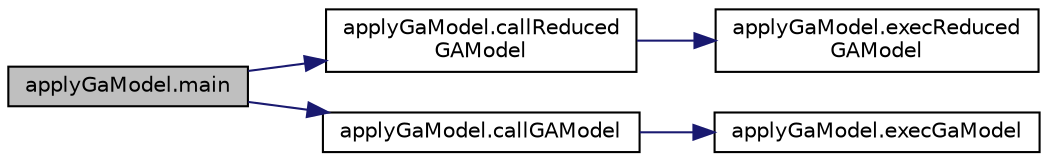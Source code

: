 digraph "applyGaModel.main"
{
  edge [fontname="Helvetica",fontsize="10",labelfontname="Helvetica",labelfontsize="10"];
  node [fontname="Helvetica",fontsize="10",shape=record];
  rankdir="LR";
  Node16 [label="applyGaModel.main",height=0.2,width=0.4,color="black", fillcolor="grey75", style="filled", fontcolor="black"];
  Node16 -> Node17 [color="midnightblue",fontsize="10",style="solid",fontname="Helvetica"];
  Node17 [label="applyGaModel.callReduced\lGAModel",height=0.2,width=0.4,color="black", fillcolor="white", style="filled",URL="$namespaceapply_ga_model.html#a114bca108bfb9f8c99faec2ad523fff0"];
  Node17 -> Node18 [color="midnightblue",fontsize="10",style="solid",fontname="Helvetica"];
  Node18 [label="applyGaModel.execReduced\lGAModel",height=0.2,width=0.4,color="black", fillcolor="white", style="filled",URL="$namespaceapply_ga_model.html#a46ca0d0c0b7f182095423eabcdd32de9"];
  Node16 -> Node19 [color="midnightblue",fontsize="10",style="solid",fontname="Helvetica"];
  Node19 [label="applyGaModel.callGAModel",height=0.2,width=0.4,color="black", fillcolor="white", style="filled",URL="$namespaceapply_ga_model.html#a7f535e4fdd545be7c2ddc5a000c06e89"];
  Node19 -> Node20 [color="midnightblue",fontsize="10",style="solid",fontname="Helvetica"];
  Node20 [label="applyGaModel.execGaModel",height=0.2,width=0.4,color="black", fillcolor="white", style="filled",URL="$namespaceapply_ga_model.html#ab1a6aa8daf49dc086e44c199e7d470f3"];
}
